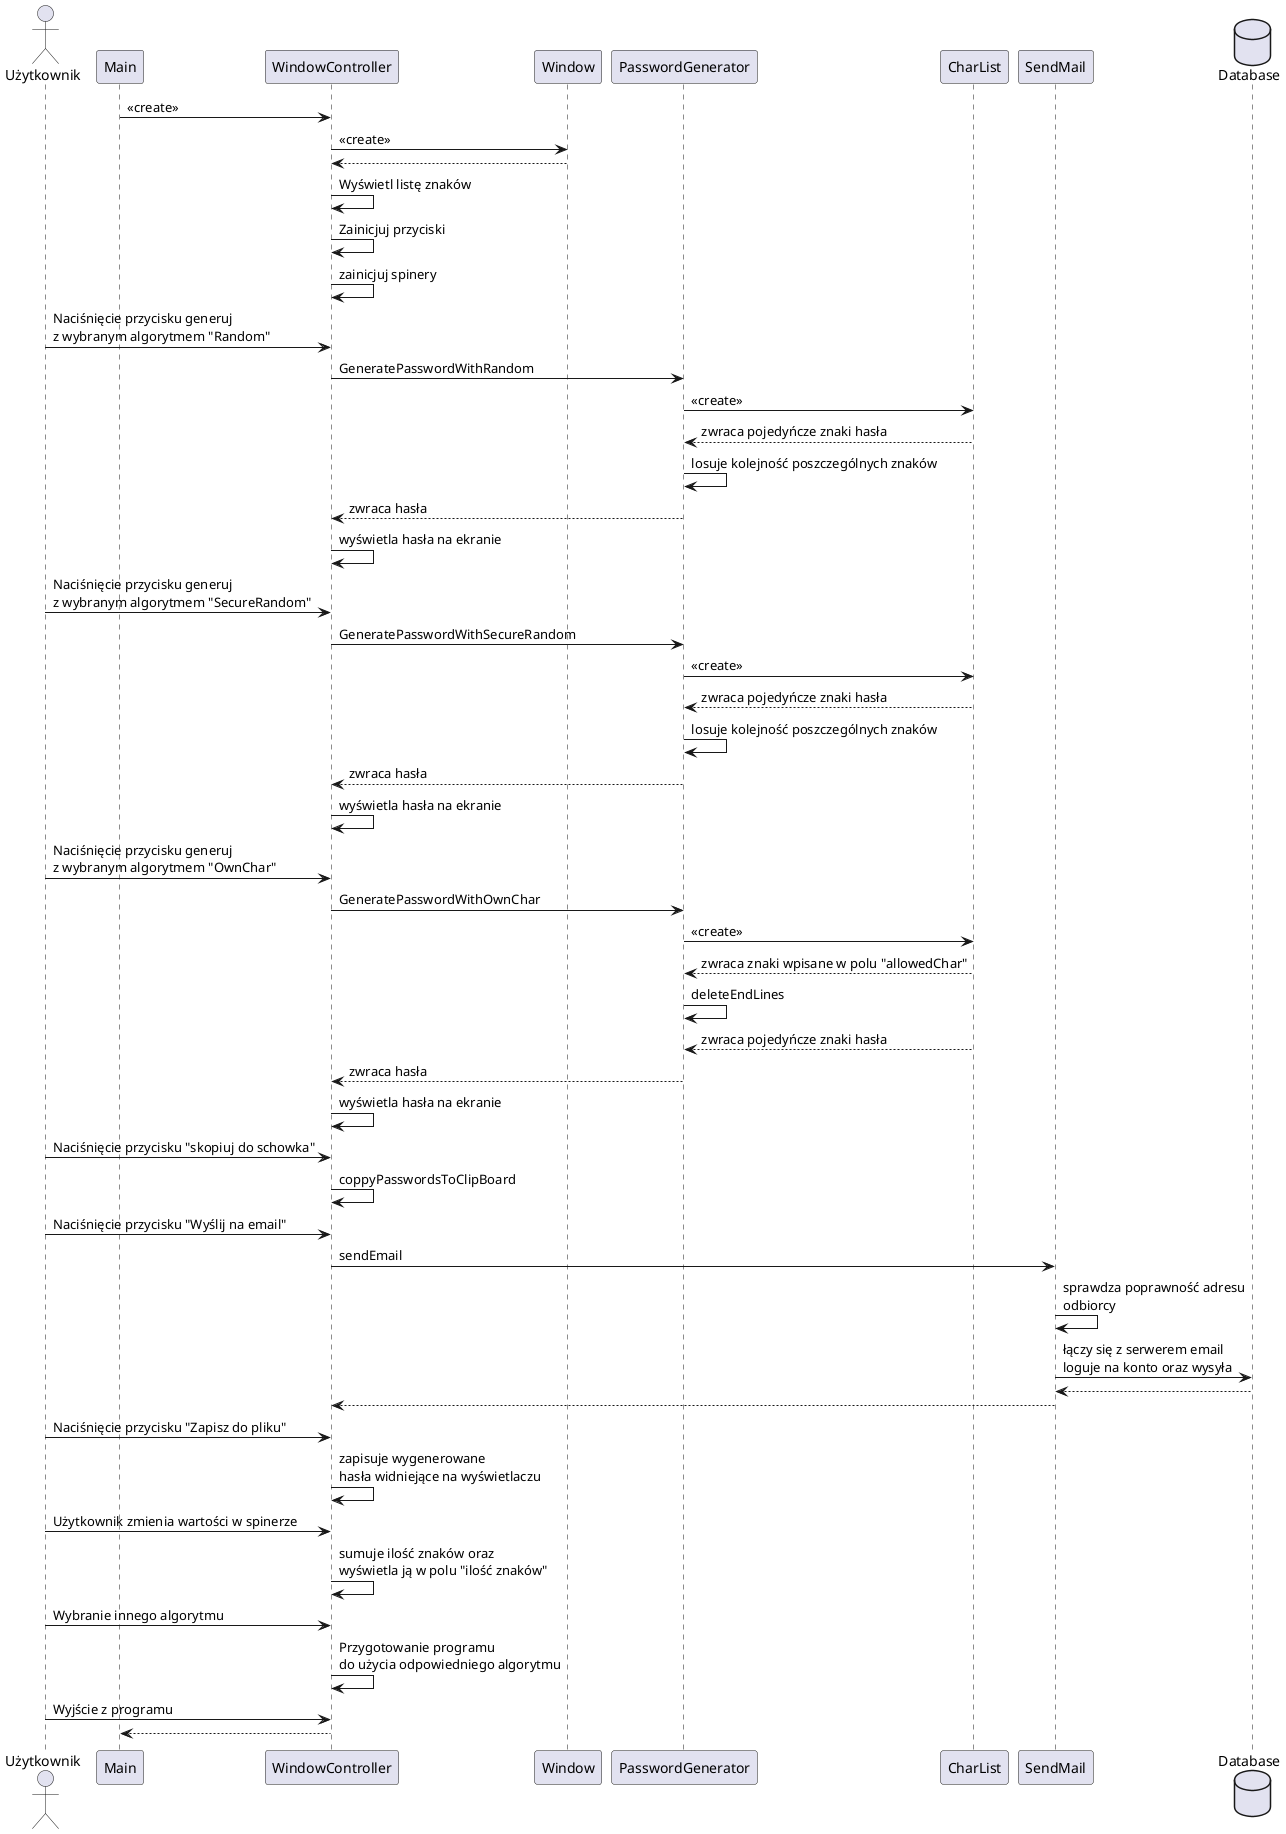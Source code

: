 @startuml
actor Użytkownik
Main -> WindowController : <<create>>
WindowController -> Window : <<create>>
WindowController <-- Window
WindowController -> WindowController : Wyświetl listę znaków
WindowController -> WindowController : Zainicjuj przyciski
WindowController -> WindowController : zainicjuj spinery
Użytkownik ->WindowController: Naciśnięcie przycisku generuj\nz wybranym algorytmem "Random"
WindowController -> PasswordGenerator : GeneratePasswordWithRandom
PasswordGenerator -> CharList : <<create>>
PasswordGenerator <-- CharList: zwraca pojedyńcze znaki hasła
PasswordGenerator -> PasswordGenerator : losuje kolejność poszczególnych znaków
WindowController <-- PasswordGenerator : zwraca hasła
WindowController -> WindowController :  wyświetla hasła na ekranie
Użytkownik ->WindowController: Naciśnięcie przycisku generuj\nz wybranym algorytmem "SecureRandom"
WindowController -> PasswordGenerator : GeneratePasswordWithSecureRandom
PasswordGenerator -> CharList : <<create>>
PasswordGenerator <-- CharList: zwraca pojedyńcze znaki hasła
PasswordGenerator -> PasswordGenerator : losuje kolejność poszczególnych znaków
WindowController <-- PasswordGenerator : zwraca hasła
WindowController -> WindowController :  wyświetla hasła na ekranie
Użytkownik ->WindowController: Naciśnięcie przycisku generuj\nz wybranym algorytmem "OwnChar"
WindowController -> PasswordGenerator : GeneratePasswordWithOwnChar
PasswordGenerator -> CharList : <<create>>
PasswordGenerator <-- CharList: zwraca znaki wpisane w polu "allowedChar"
PasswordGenerator -> PasswordGenerator : deleteEndLines
PasswordGenerator <-- CharList: zwraca pojedyńcze znaki hasła
WindowController <-- PasswordGenerator : zwraca hasła
WindowController -> WindowController :  wyświetla hasła na ekranie
Użytkownik ->WindowController: Naciśnięcie przycisku "skopiuj do schowka"
WindowController -> WindowController : coppyPasswordsToClipBoard
Użytkownik ->WindowController: Naciśnięcie przycisku "Wyślij na email"
WindowController -> SendMail : sendEmail
database Database
SendMail -> SendMail :sprawdza poprawność adresu\nodbiorcy
SendMail -> Database :łączy się z serwerem email\nloguje na konto oraz wysyła
SendMail <-- Database
WindowController <-- SendMail
Użytkownik ->WindowController: Naciśnięcie przycisku "Zapisz do pliku"
WindowController -> WindowController : zapisuje wygenerowane\nhasła widniejące na wyświetlaczu
Użytkownik ->WindowController: Użytkownik zmienia wartości w spinerze
WindowController -> WindowController : sumuje ilość znaków oraz\nwyświetla ją w polu "ilość znaków"
Użytkownik ->WindowController: Wybranie innego algorytmu
WindowController -> WindowController: Przygotowanie programu\ndo użycia odpowiedniego algorytmu
Użytkownik ->WindowController: Wyjście z programu
Main <-- WindowController
@enduml